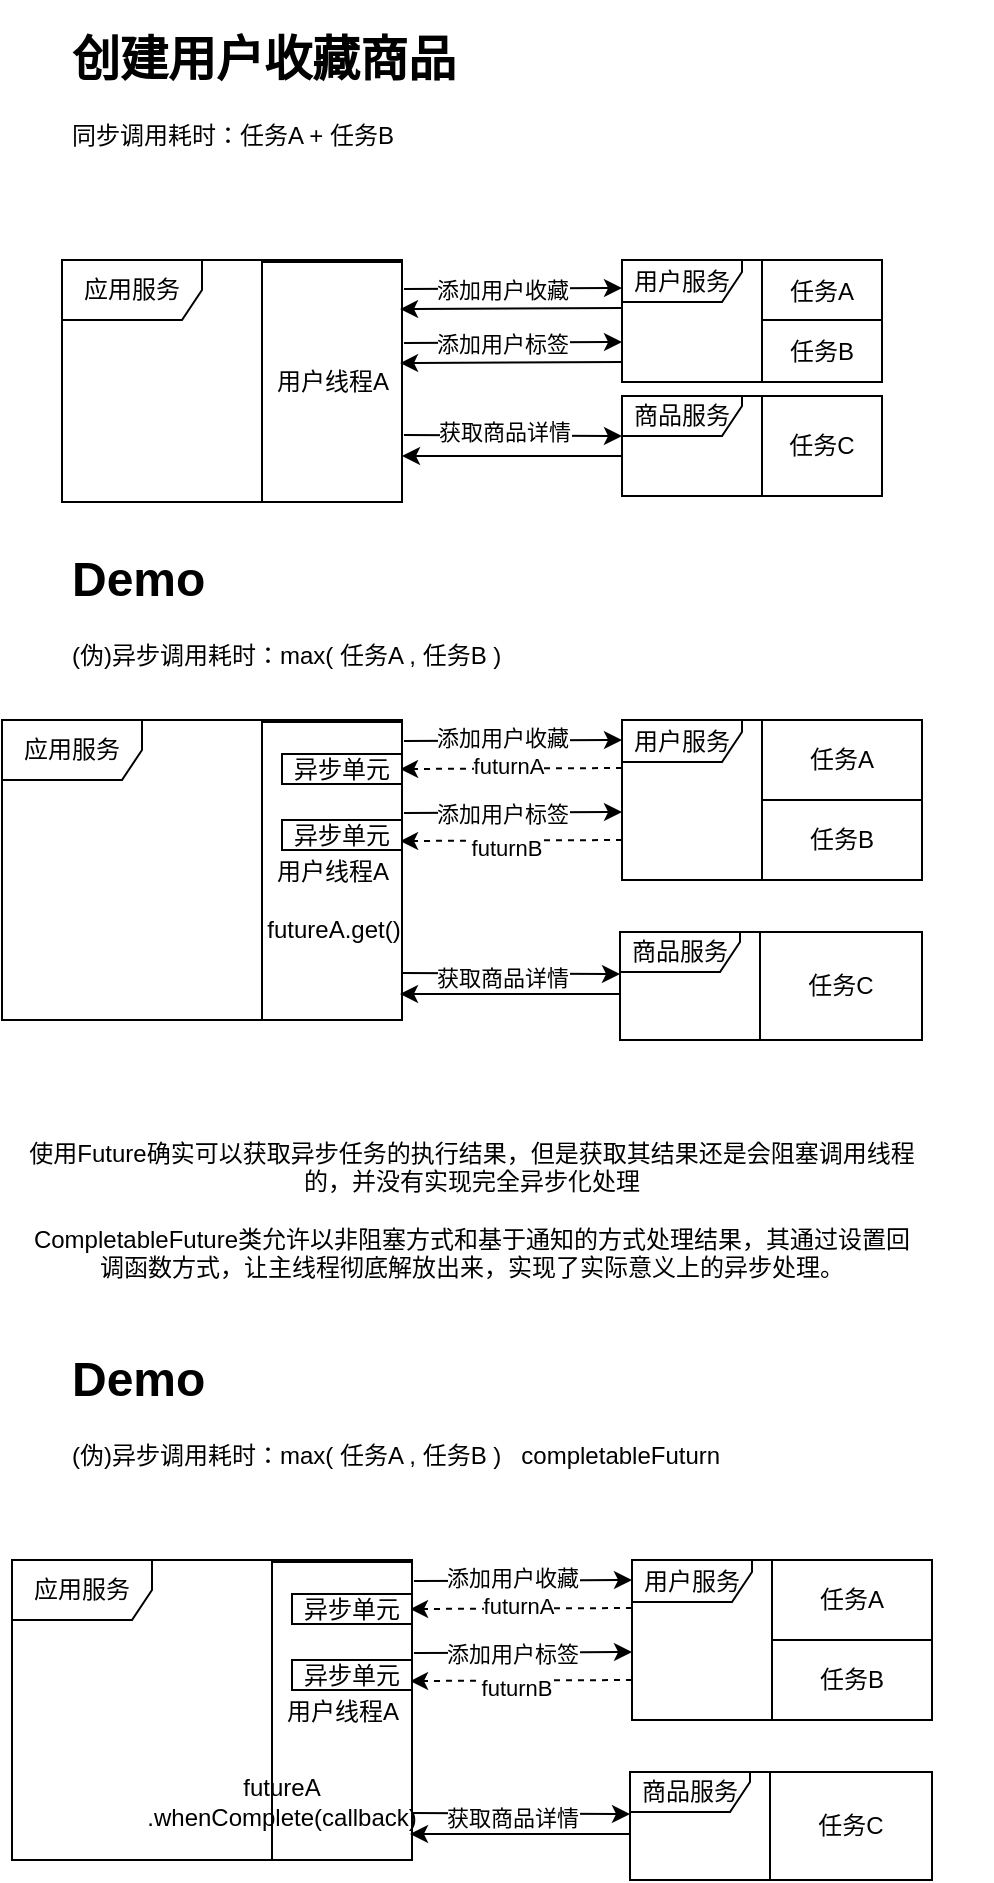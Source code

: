 <mxfile version="17.1.2" type="github">
  <diagram id="YxvS4D-LL8fNlQ251Akh" name="第 1 页">
    <mxGraphModel dx="2178" dy="877" grid="1" gridSize="10" guides="1" tooltips="1" connect="1" arrows="1" fold="1" page="1" pageScale="1" pageWidth="827" pageHeight="1169" math="0" shadow="0">
      <root>
        <mxCell id="0" />
        <mxCell id="1" parent="0" />
        <mxCell id="aYUkV0Ceu2SjlymIUX1H-2" value="&lt;h1&gt;创建用户收藏商品&lt;/h1&gt;&lt;p&gt;同步调用耗时：任务A + 任务B&lt;/p&gt;" style="text;html=1;strokeColor=none;fillColor=none;spacing=5;spacingTop=-20;whiteSpace=wrap;overflow=hidden;rounded=0;" parent="1" vertex="1">
          <mxGeometry x="-30" y="70" width="290" height="70" as="geometry" />
        </mxCell>
        <mxCell id="aYUkV0Ceu2SjlymIUX1H-5" value="用户线程A" style="html=1;" parent="1" vertex="1">
          <mxGeometry x="70" y="191" width="70" height="120" as="geometry" />
        </mxCell>
        <mxCell id="aYUkV0Ceu2SjlymIUX1H-9" value="应用服务" style="shape=umlFrame;whiteSpace=wrap;html=1;width=70;height=30;" parent="1" vertex="1">
          <mxGeometry x="-30" y="190" width="170" height="121" as="geometry" />
        </mxCell>
        <mxCell id="aYUkV0Ceu2SjlymIUX1H-17" value="用户服务" style="shape=umlFrame;whiteSpace=wrap;html=1;width=60;height=21;" parent="1" vertex="1">
          <mxGeometry x="250" y="190" width="130" height="61" as="geometry" />
        </mxCell>
        <mxCell id="aYUkV0Ceu2SjlymIUX1H-18" value="商品服务" style="shape=umlFrame;whiteSpace=wrap;html=1;width=60;height=20;" parent="1" vertex="1">
          <mxGeometry x="250" y="258" width="130" height="50" as="geometry" />
        </mxCell>
        <mxCell id="aYUkV0Ceu2SjlymIUX1H-19" value="" style="endArrow=classic;html=1;rounded=0;exitX=1.014;exitY=0.088;exitDx=0;exitDy=0;exitPerimeter=0;" parent="1" edge="1">
          <mxGeometry width="50" height="50" relative="1" as="geometry">
            <mxPoint x="140.98" y="204.56" as="sourcePoint" />
            <mxPoint x="250" y="204" as="targetPoint" />
          </mxGeometry>
        </mxCell>
        <mxCell id="aYUkV0Ceu2SjlymIUX1H-21" value="添加用户收藏" style="edgeLabel;html=1;align=center;verticalAlign=middle;resizable=0;points=[];" parent="aYUkV0Ceu2SjlymIUX1H-19" vertex="1" connectable="0">
          <mxGeometry x="-0.253" relative="1" as="geometry">
            <mxPoint x="8" as="offset" />
          </mxGeometry>
        </mxCell>
        <mxCell id="aYUkV0Ceu2SjlymIUX1H-20" value="" style="endArrow=classic;html=1;rounded=0;entryX=0.986;entryY=0.171;entryDx=0;entryDy=0;entryPerimeter=0;" parent="1" edge="1">
          <mxGeometry width="50" height="50" relative="1" as="geometry">
            <mxPoint x="250" y="214" as="sourcePoint" />
            <mxPoint x="139.02" y="214.52" as="targetPoint" />
          </mxGeometry>
        </mxCell>
        <mxCell id="aYUkV0Ceu2SjlymIUX1H-23" value="" style="endArrow=classic;html=1;rounded=0;exitX=1.014;exitY=0.663;exitDx=0;exitDy=0;exitPerimeter=0;" parent="1" edge="1">
          <mxGeometry width="50" height="50" relative="1" as="geometry">
            <mxPoint x="140.98" y="277.56" as="sourcePoint" />
            <mxPoint x="250" y="278" as="targetPoint" />
          </mxGeometry>
        </mxCell>
        <mxCell id="KaBQcw274Nk4PCJn2wYP-22" value="获取商品详情" style="edgeLabel;html=1;align=center;verticalAlign=middle;resizable=0;points=[];" vertex="1" connectable="0" parent="aYUkV0Ceu2SjlymIUX1H-23">
          <mxGeometry x="-0.067" y="2" relative="1" as="geometry">
            <mxPoint x="-1" as="offset" />
          </mxGeometry>
        </mxCell>
        <mxCell id="aYUkV0Ceu2SjlymIUX1H-25" value="" style="endArrow=classic;html=1;rounded=0;entryX=1;entryY=0.75;entryDx=0;entryDy=0;" parent="1" edge="1">
          <mxGeometry width="50" height="50" relative="1" as="geometry">
            <mxPoint x="250" y="288" as="sourcePoint" />
            <mxPoint x="140" y="288" as="targetPoint" />
          </mxGeometry>
        </mxCell>
        <mxCell id="aYUkV0Ceu2SjlymIUX1H-28" value="任务A" style="rounded=0;whiteSpace=wrap;html=1;" parent="1" vertex="1">
          <mxGeometry x="320" y="190" width="60" height="31" as="geometry" />
        </mxCell>
        <mxCell id="aYUkV0Ceu2SjlymIUX1H-29" value="任务C" style="rounded=0;whiteSpace=wrap;html=1;" parent="1" vertex="1">
          <mxGeometry x="320" y="258" width="60" height="50" as="geometry" />
        </mxCell>
        <mxCell id="KaBQcw274Nk4PCJn2wYP-5" value="&lt;h1&gt;Demo&lt;/h1&gt;&lt;p&gt;(伪)异步调用耗时：max( 任务A , 任务B )&lt;/p&gt;" style="text;html=1;strokeColor=none;fillColor=none;spacing=5;spacingTop=-20;whiteSpace=wrap;overflow=hidden;rounded=0;" vertex="1" parent="1">
          <mxGeometry x="-30" y="330" width="290" height="70" as="geometry" />
        </mxCell>
        <mxCell id="KaBQcw274Nk4PCJn2wYP-41" value="使用Future确实可以获取异步任务的执行结果，但是获取其结果还是会阻塞调用线程的，并没有实现完全异步化处理&lt;br&gt;&lt;br&gt;CompletableFuture类允许以非阻塞方式和基于通知的方式处理结果，其通过设置回调函数方式，让主线程彻底解放出来，实现了实际意义上的异步处理。" style="text;html=1;strokeColor=none;fillColor=none;align=center;verticalAlign=middle;whiteSpace=wrap;rounded=0;" vertex="1" parent="1">
          <mxGeometry x="-50" y="620" width="450" height="90" as="geometry" />
        </mxCell>
        <mxCell id="KaBQcw274Nk4PCJn2wYP-43" value="" style="endArrow=classic;html=1;rounded=0;exitX=1.014;exitY=0.088;exitDx=0;exitDy=0;exitPerimeter=0;" edge="1" parent="1">
          <mxGeometry width="50" height="50" relative="1" as="geometry">
            <mxPoint x="140.98" y="231.56" as="sourcePoint" />
            <mxPoint x="250" y="231" as="targetPoint" />
          </mxGeometry>
        </mxCell>
        <mxCell id="KaBQcw274Nk4PCJn2wYP-44" value="添加用户标签" style="edgeLabel;html=1;align=center;verticalAlign=middle;resizable=0;points=[];" vertex="1" connectable="0" parent="KaBQcw274Nk4PCJn2wYP-43">
          <mxGeometry x="-0.253" relative="1" as="geometry">
            <mxPoint x="8" as="offset" />
          </mxGeometry>
        </mxCell>
        <mxCell id="KaBQcw274Nk4PCJn2wYP-45" value="" style="endArrow=classic;html=1;rounded=0;entryX=0.986;entryY=0.171;entryDx=0;entryDy=0;entryPerimeter=0;" edge="1" parent="1">
          <mxGeometry width="50" height="50" relative="1" as="geometry">
            <mxPoint x="250" y="241" as="sourcePoint" />
            <mxPoint x="139.02" y="241.52" as="targetPoint" />
          </mxGeometry>
        </mxCell>
        <mxCell id="KaBQcw274Nk4PCJn2wYP-46" value="任务B" style="rounded=0;whiteSpace=wrap;html=1;" vertex="1" parent="1">
          <mxGeometry x="320" y="220" width="60" height="31" as="geometry" />
        </mxCell>
        <mxCell id="KaBQcw274Nk4PCJn2wYP-48" value="用户线程A" style="html=1;" vertex="1" parent="1">
          <mxGeometry x="70" y="421" width="70" height="149" as="geometry" />
        </mxCell>
        <mxCell id="KaBQcw274Nk4PCJn2wYP-49" value="应用服务" style="shape=umlFrame;whiteSpace=wrap;html=1;width=70;height=30;" vertex="1" parent="1">
          <mxGeometry x="-60" y="420" width="200" height="150" as="geometry" />
        </mxCell>
        <mxCell id="KaBQcw274Nk4PCJn2wYP-50" value="用户服务" style="shape=umlFrame;whiteSpace=wrap;html=1;width=60;height=21;" vertex="1" parent="1">
          <mxGeometry x="250" y="420" width="150" height="80" as="geometry" />
        </mxCell>
        <mxCell id="KaBQcw274Nk4PCJn2wYP-51" value="商品服务" style="shape=umlFrame;whiteSpace=wrap;html=1;width=60;height=20;" vertex="1" parent="1">
          <mxGeometry x="249" y="526" width="151" height="54" as="geometry" />
        </mxCell>
        <mxCell id="KaBQcw274Nk4PCJn2wYP-52" value="" style="endArrow=classic;html=1;rounded=0;exitX=1.014;exitY=0.088;exitDx=0;exitDy=0;exitPerimeter=0;" edge="1" parent="1">
          <mxGeometry width="50" height="50" relative="1" as="geometry">
            <mxPoint x="140.98" y="430.56" as="sourcePoint" />
            <mxPoint x="250" y="430" as="targetPoint" />
          </mxGeometry>
        </mxCell>
        <mxCell id="KaBQcw274Nk4PCJn2wYP-53" value="添加用户收藏" style="edgeLabel;html=1;align=center;verticalAlign=middle;resizable=0;points=[];" vertex="1" connectable="0" parent="KaBQcw274Nk4PCJn2wYP-52">
          <mxGeometry x="-0.253" relative="1" as="geometry">
            <mxPoint x="8" y="-2" as="offset" />
          </mxGeometry>
        </mxCell>
        <mxCell id="KaBQcw274Nk4PCJn2wYP-54" value="" style="endArrow=classic;html=1;rounded=0;entryX=0.986;entryY=0.171;entryDx=0;entryDy=0;entryPerimeter=0;dashed=1;" edge="1" parent="1">
          <mxGeometry width="50" height="50" relative="1" as="geometry">
            <mxPoint x="250" y="444" as="sourcePoint" />
            <mxPoint x="139.02" y="444.52" as="targetPoint" />
          </mxGeometry>
        </mxCell>
        <mxCell id="KaBQcw274Nk4PCJn2wYP-65" value="futurnA" style="edgeLabel;html=1;align=center;verticalAlign=middle;resizable=0;points=[];" vertex="1" connectable="0" parent="KaBQcw274Nk4PCJn2wYP-54">
          <mxGeometry x="0.045" y="-2" relative="1" as="geometry">
            <mxPoint x="1" as="offset" />
          </mxGeometry>
        </mxCell>
        <mxCell id="KaBQcw274Nk4PCJn2wYP-55" value="" style="endArrow=classic;html=1;rounded=0;exitX=1.014;exitY=0.663;exitDx=0;exitDy=0;exitPerimeter=0;" edge="1" parent="1">
          <mxGeometry width="50" height="50" relative="1" as="geometry">
            <mxPoint x="139.98" y="546.56" as="sourcePoint" />
            <mxPoint x="249" y="547" as="targetPoint" />
          </mxGeometry>
        </mxCell>
        <mxCell id="KaBQcw274Nk4PCJn2wYP-56" value="获取商品详情" style="edgeLabel;html=1;align=center;verticalAlign=middle;resizable=0;points=[];" vertex="1" connectable="0" parent="KaBQcw274Nk4PCJn2wYP-55">
          <mxGeometry x="-0.067" y="2" relative="1" as="geometry">
            <mxPoint x="-1" y="4" as="offset" />
          </mxGeometry>
        </mxCell>
        <mxCell id="KaBQcw274Nk4PCJn2wYP-57" value="" style="endArrow=classic;html=1;rounded=0;entryX=1;entryY=0.75;entryDx=0;entryDy=0;" edge="1" parent="1">
          <mxGeometry width="50" height="50" relative="1" as="geometry">
            <mxPoint x="249" y="557" as="sourcePoint" />
            <mxPoint x="139" y="557" as="targetPoint" />
          </mxGeometry>
        </mxCell>
        <mxCell id="KaBQcw274Nk4PCJn2wYP-58" value="任务A" style="rounded=0;whiteSpace=wrap;html=1;" vertex="1" parent="1">
          <mxGeometry x="320" y="420" width="80" height="40" as="geometry" />
        </mxCell>
        <mxCell id="KaBQcw274Nk4PCJn2wYP-59" value="任务C" style="rounded=0;whiteSpace=wrap;html=1;" vertex="1" parent="1">
          <mxGeometry x="319" y="526" width="81" height="54" as="geometry" />
        </mxCell>
        <mxCell id="KaBQcw274Nk4PCJn2wYP-60" value="" style="endArrow=classic;html=1;rounded=0;exitX=1.014;exitY=0.088;exitDx=0;exitDy=0;exitPerimeter=0;" edge="1" parent="1">
          <mxGeometry width="50" height="50" relative="1" as="geometry">
            <mxPoint x="140.98" y="466.56" as="sourcePoint" />
            <mxPoint x="250" y="466" as="targetPoint" />
          </mxGeometry>
        </mxCell>
        <mxCell id="KaBQcw274Nk4PCJn2wYP-61" value="添加用户标签" style="edgeLabel;html=1;align=center;verticalAlign=middle;resizable=0;points=[];" vertex="1" connectable="0" parent="KaBQcw274Nk4PCJn2wYP-60">
          <mxGeometry x="-0.253" relative="1" as="geometry">
            <mxPoint x="8" as="offset" />
          </mxGeometry>
        </mxCell>
        <mxCell id="KaBQcw274Nk4PCJn2wYP-62" value="" style="endArrow=classic;html=1;rounded=0;entryX=0.986;entryY=0.171;entryDx=0;entryDy=0;entryPerimeter=0;dashed=1;" edge="1" parent="1">
          <mxGeometry width="50" height="50" relative="1" as="geometry">
            <mxPoint x="250" y="480" as="sourcePoint" />
            <mxPoint x="139.02" y="480.52" as="targetPoint" />
          </mxGeometry>
        </mxCell>
        <mxCell id="KaBQcw274Nk4PCJn2wYP-66" value="futurnB" style="edgeLabel;html=1;align=center;verticalAlign=middle;resizable=0;points=[];" vertex="1" connectable="0" parent="KaBQcw274Nk4PCJn2wYP-62">
          <mxGeometry x="0.071" y="3" relative="1" as="geometry">
            <mxPoint x="1" as="offset" />
          </mxGeometry>
        </mxCell>
        <mxCell id="KaBQcw274Nk4PCJn2wYP-63" value="任务B" style="rounded=0;whiteSpace=wrap;html=1;" vertex="1" parent="1">
          <mxGeometry x="320" y="460" width="80" height="40" as="geometry" />
        </mxCell>
        <mxCell id="KaBQcw274Nk4PCJn2wYP-70" value="异步单元" style="rounded=0;whiteSpace=wrap;html=1;" vertex="1" parent="1">
          <mxGeometry x="80" y="437" width="60" height="15" as="geometry" />
        </mxCell>
        <mxCell id="KaBQcw274Nk4PCJn2wYP-71" value="异步单元" style="rounded=0;whiteSpace=wrap;html=1;" vertex="1" parent="1">
          <mxGeometry x="80" y="470" width="60" height="15" as="geometry" />
        </mxCell>
        <mxCell id="KaBQcw274Nk4PCJn2wYP-74" value="futureA.get()" style="text;html=1;strokeColor=none;fillColor=none;align=center;verticalAlign=middle;whiteSpace=wrap;rounded=0;" vertex="1" parent="1">
          <mxGeometry x="76" y="510" width="60" height="30" as="geometry" />
        </mxCell>
        <mxCell id="KaBQcw274Nk4PCJn2wYP-75" value="&lt;h1&gt;Demo&lt;/h1&gt;&lt;p&gt;(伪)异步调用耗时：max( 任务A , 任务B )&amp;nbsp; &amp;nbsp;completableFuturn&lt;/p&gt;" style="text;html=1;strokeColor=none;fillColor=none;spacing=5;spacingTop=-20;whiteSpace=wrap;overflow=hidden;rounded=0;" vertex="1" parent="1">
          <mxGeometry x="-30" y="730" width="465" height="90" as="geometry" />
        </mxCell>
        <mxCell id="KaBQcw274Nk4PCJn2wYP-76" value="用户线程A" style="html=1;" vertex="1" parent="1">
          <mxGeometry x="75" y="841" width="70" height="149" as="geometry" />
        </mxCell>
        <mxCell id="KaBQcw274Nk4PCJn2wYP-77" value="应用服务" style="shape=umlFrame;whiteSpace=wrap;html=1;width=70;height=30;" vertex="1" parent="1">
          <mxGeometry x="-55" y="840" width="200" height="150" as="geometry" />
        </mxCell>
        <mxCell id="KaBQcw274Nk4PCJn2wYP-78" value="用户服务" style="shape=umlFrame;whiteSpace=wrap;html=1;width=60;height=21;" vertex="1" parent="1">
          <mxGeometry x="255" y="840" width="150" height="80" as="geometry" />
        </mxCell>
        <mxCell id="KaBQcw274Nk4PCJn2wYP-79" value="商品服务" style="shape=umlFrame;whiteSpace=wrap;html=1;width=60;height=20;" vertex="1" parent="1">
          <mxGeometry x="254" y="946" width="151" height="54" as="geometry" />
        </mxCell>
        <mxCell id="KaBQcw274Nk4PCJn2wYP-80" value="" style="endArrow=classic;html=1;rounded=0;exitX=1.014;exitY=0.088;exitDx=0;exitDy=0;exitPerimeter=0;" edge="1" parent="1">
          <mxGeometry width="50" height="50" relative="1" as="geometry">
            <mxPoint x="145.98" y="850.56" as="sourcePoint" />
            <mxPoint x="255" y="850" as="targetPoint" />
          </mxGeometry>
        </mxCell>
        <mxCell id="KaBQcw274Nk4PCJn2wYP-81" value="添加用户收藏" style="edgeLabel;html=1;align=center;verticalAlign=middle;resizable=0;points=[];" vertex="1" connectable="0" parent="KaBQcw274Nk4PCJn2wYP-80">
          <mxGeometry x="-0.253" relative="1" as="geometry">
            <mxPoint x="8" y="-2" as="offset" />
          </mxGeometry>
        </mxCell>
        <mxCell id="KaBQcw274Nk4PCJn2wYP-82" value="" style="endArrow=classic;html=1;rounded=0;entryX=0.986;entryY=0.171;entryDx=0;entryDy=0;entryPerimeter=0;dashed=1;" edge="1" parent="1">
          <mxGeometry width="50" height="50" relative="1" as="geometry">
            <mxPoint x="255" y="864" as="sourcePoint" />
            <mxPoint x="144.02" y="864.52" as="targetPoint" />
          </mxGeometry>
        </mxCell>
        <mxCell id="KaBQcw274Nk4PCJn2wYP-83" value="futurnA" style="edgeLabel;html=1;align=center;verticalAlign=middle;resizable=0;points=[];" vertex="1" connectable="0" parent="KaBQcw274Nk4PCJn2wYP-82">
          <mxGeometry x="0.045" y="-2" relative="1" as="geometry">
            <mxPoint x="1" as="offset" />
          </mxGeometry>
        </mxCell>
        <mxCell id="KaBQcw274Nk4PCJn2wYP-84" value="" style="endArrow=classic;html=1;rounded=0;exitX=1.014;exitY=0.663;exitDx=0;exitDy=0;exitPerimeter=0;" edge="1" parent="1">
          <mxGeometry width="50" height="50" relative="1" as="geometry">
            <mxPoint x="144.98" y="966.56" as="sourcePoint" />
            <mxPoint x="254" y="967" as="targetPoint" />
          </mxGeometry>
        </mxCell>
        <mxCell id="KaBQcw274Nk4PCJn2wYP-85" value="获取商品详情" style="edgeLabel;html=1;align=center;verticalAlign=middle;resizable=0;points=[];" vertex="1" connectable="0" parent="KaBQcw274Nk4PCJn2wYP-84">
          <mxGeometry x="-0.067" y="2" relative="1" as="geometry">
            <mxPoint x="-1" y="4" as="offset" />
          </mxGeometry>
        </mxCell>
        <mxCell id="KaBQcw274Nk4PCJn2wYP-86" value="" style="endArrow=classic;html=1;rounded=0;entryX=1;entryY=0.75;entryDx=0;entryDy=0;" edge="1" parent="1">
          <mxGeometry width="50" height="50" relative="1" as="geometry">
            <mxPoint x="254" y="977" as="sourcePoint" />
            <mxPoint x="144" y="977" as="targetPoint" />
          </mxGeometry>
        </mxCell>
        <mxCell id="KaBQcw274Nk4PCJn2wYP-87" value="任务A" style="rounded=0;whiteSpace=wrap;html=1;" vertex="1" parent="1">
          <mxGeometry x="325" y="840" width="80" height="40" as="geometry" />
        </mxCell>
        <mxCell id="KaBQcw274Nk4PCJn2wYP-88" value="任务C" style="rounded=0;whiteSpace=wrap;html=1;" vertex="1" parent="1">
          <mxGeometry x="324" y="946" width="81" height="54" as="geometry" />
        </mxCell>
        <mxCell id="KaBQcw274Nk4PCJn2wYP-89" value="" style="endArrow=classic;html=1;rounded=0;exitX=1.014;exitY=0.088;exitDx=0;exitDy=0;exitPerimeter=0;" edge="1" parent="1">
          <mxGeometry width="50" height="50" relative="1" as="geometry">
            <mxPoint x="145.98" y="886.56" as="sourcePoint" />
            <mxPoint x="255" y="886" as="targetPoint" />
          </mxGeometry>
        </mxCell>
        <mxCell id="KaBQcw274Nk4PCJn2wYP-90" value="添加用户标签" style="edgeLabel;html=1;align=center;verticalAlign=middle;resizable=0;points=[];" vertex="1" connectable="0" parent="KaBQcw274Nk4PCJn2wYP-89">
          <mxGeometry x="-0.253" relative="1" as="geometry">
            <mxPoint x="8" as="offset" />
          </mxGeometry>
        </mxCell>
        <mxCell id="KaBQcw274Nk4PCJn2wYP-91" value="" style="endArrow=classic;html=1;rounded=0;entryX=0.986;entryY=0.171;entryDx=0;entryDy=0;entryPerimeter=0;dashed=1;" edge="1" parent="1">
          <mxGeometry width="50" height="50" relative="1" as="geometry">
            <mxPoint x="255" y="900" as="sourcePoint" />
            <mxPoint x="144.02" y="900.52" as="targetPoint" />
          </mxGeometry>
        </mxCell>
        <mxCell id="KaBQcw274Nk4PCJn2wYP-92" value="futurnB" style="edgeLabel;html=1;align=center;verticalAlign=middle;resizable=0;points=[];" vertex="1" connectable="0" parent="KaBQcw274Nk4PCJn2wYP-91">
          <mxGeometry x="0.071" y="3" relative="1" as="geometry">
            <mxPoint x="1" as="offset" />
          </mxGeometry>
        </mxCell>
        <mxCell id="KaBQcw274Nk4PCJn2wYP-93" value="任务B" style="rounded=0;whiteSpace=wrap;html=1;" vertex="1" parent="1">
          <mxGeometry x="325" y="880" width="80" height="40" as="geometry" />
        </mxCell>
        <mxCell id="KaBQcw274Nk4PCJn2wYP-94" value="异步单元" style="rounded=0;whiteSpace=wrap;html=1;" vertex="1" parent="1">
          <mxGeometry x="85" y="857" width="60" height="15" as="geometry" />
        </mxCell>
        <mxCell id="KaBQcw274Nk4PCJn2wYP-95" value="异步单元" style="rounded=0;whiteSpace=wrap;html=1;" vertex="1" parent="1">
          <mxGeometry x="85" y="890" width="60" height="15" as="geometry" />
        </mxCell>
        <mxCell id="KaBQcw274Nk4PCJn2wYP-96" value="futureA&lt;br&gt;.whenComplete(callback)" style="text;html=1;strokeColor=none;fillColor=none;align=center;verticalAlign=middle;whiteSpace=wrap;rounded=0;" vertex="1" parent="1">
          <mxGeometry x="50" y="946" width="60" height="30" as="geometry" />
        </mxCell>
      </root>
    </mxGraphModel>
  </diagram>
</mxfile>
